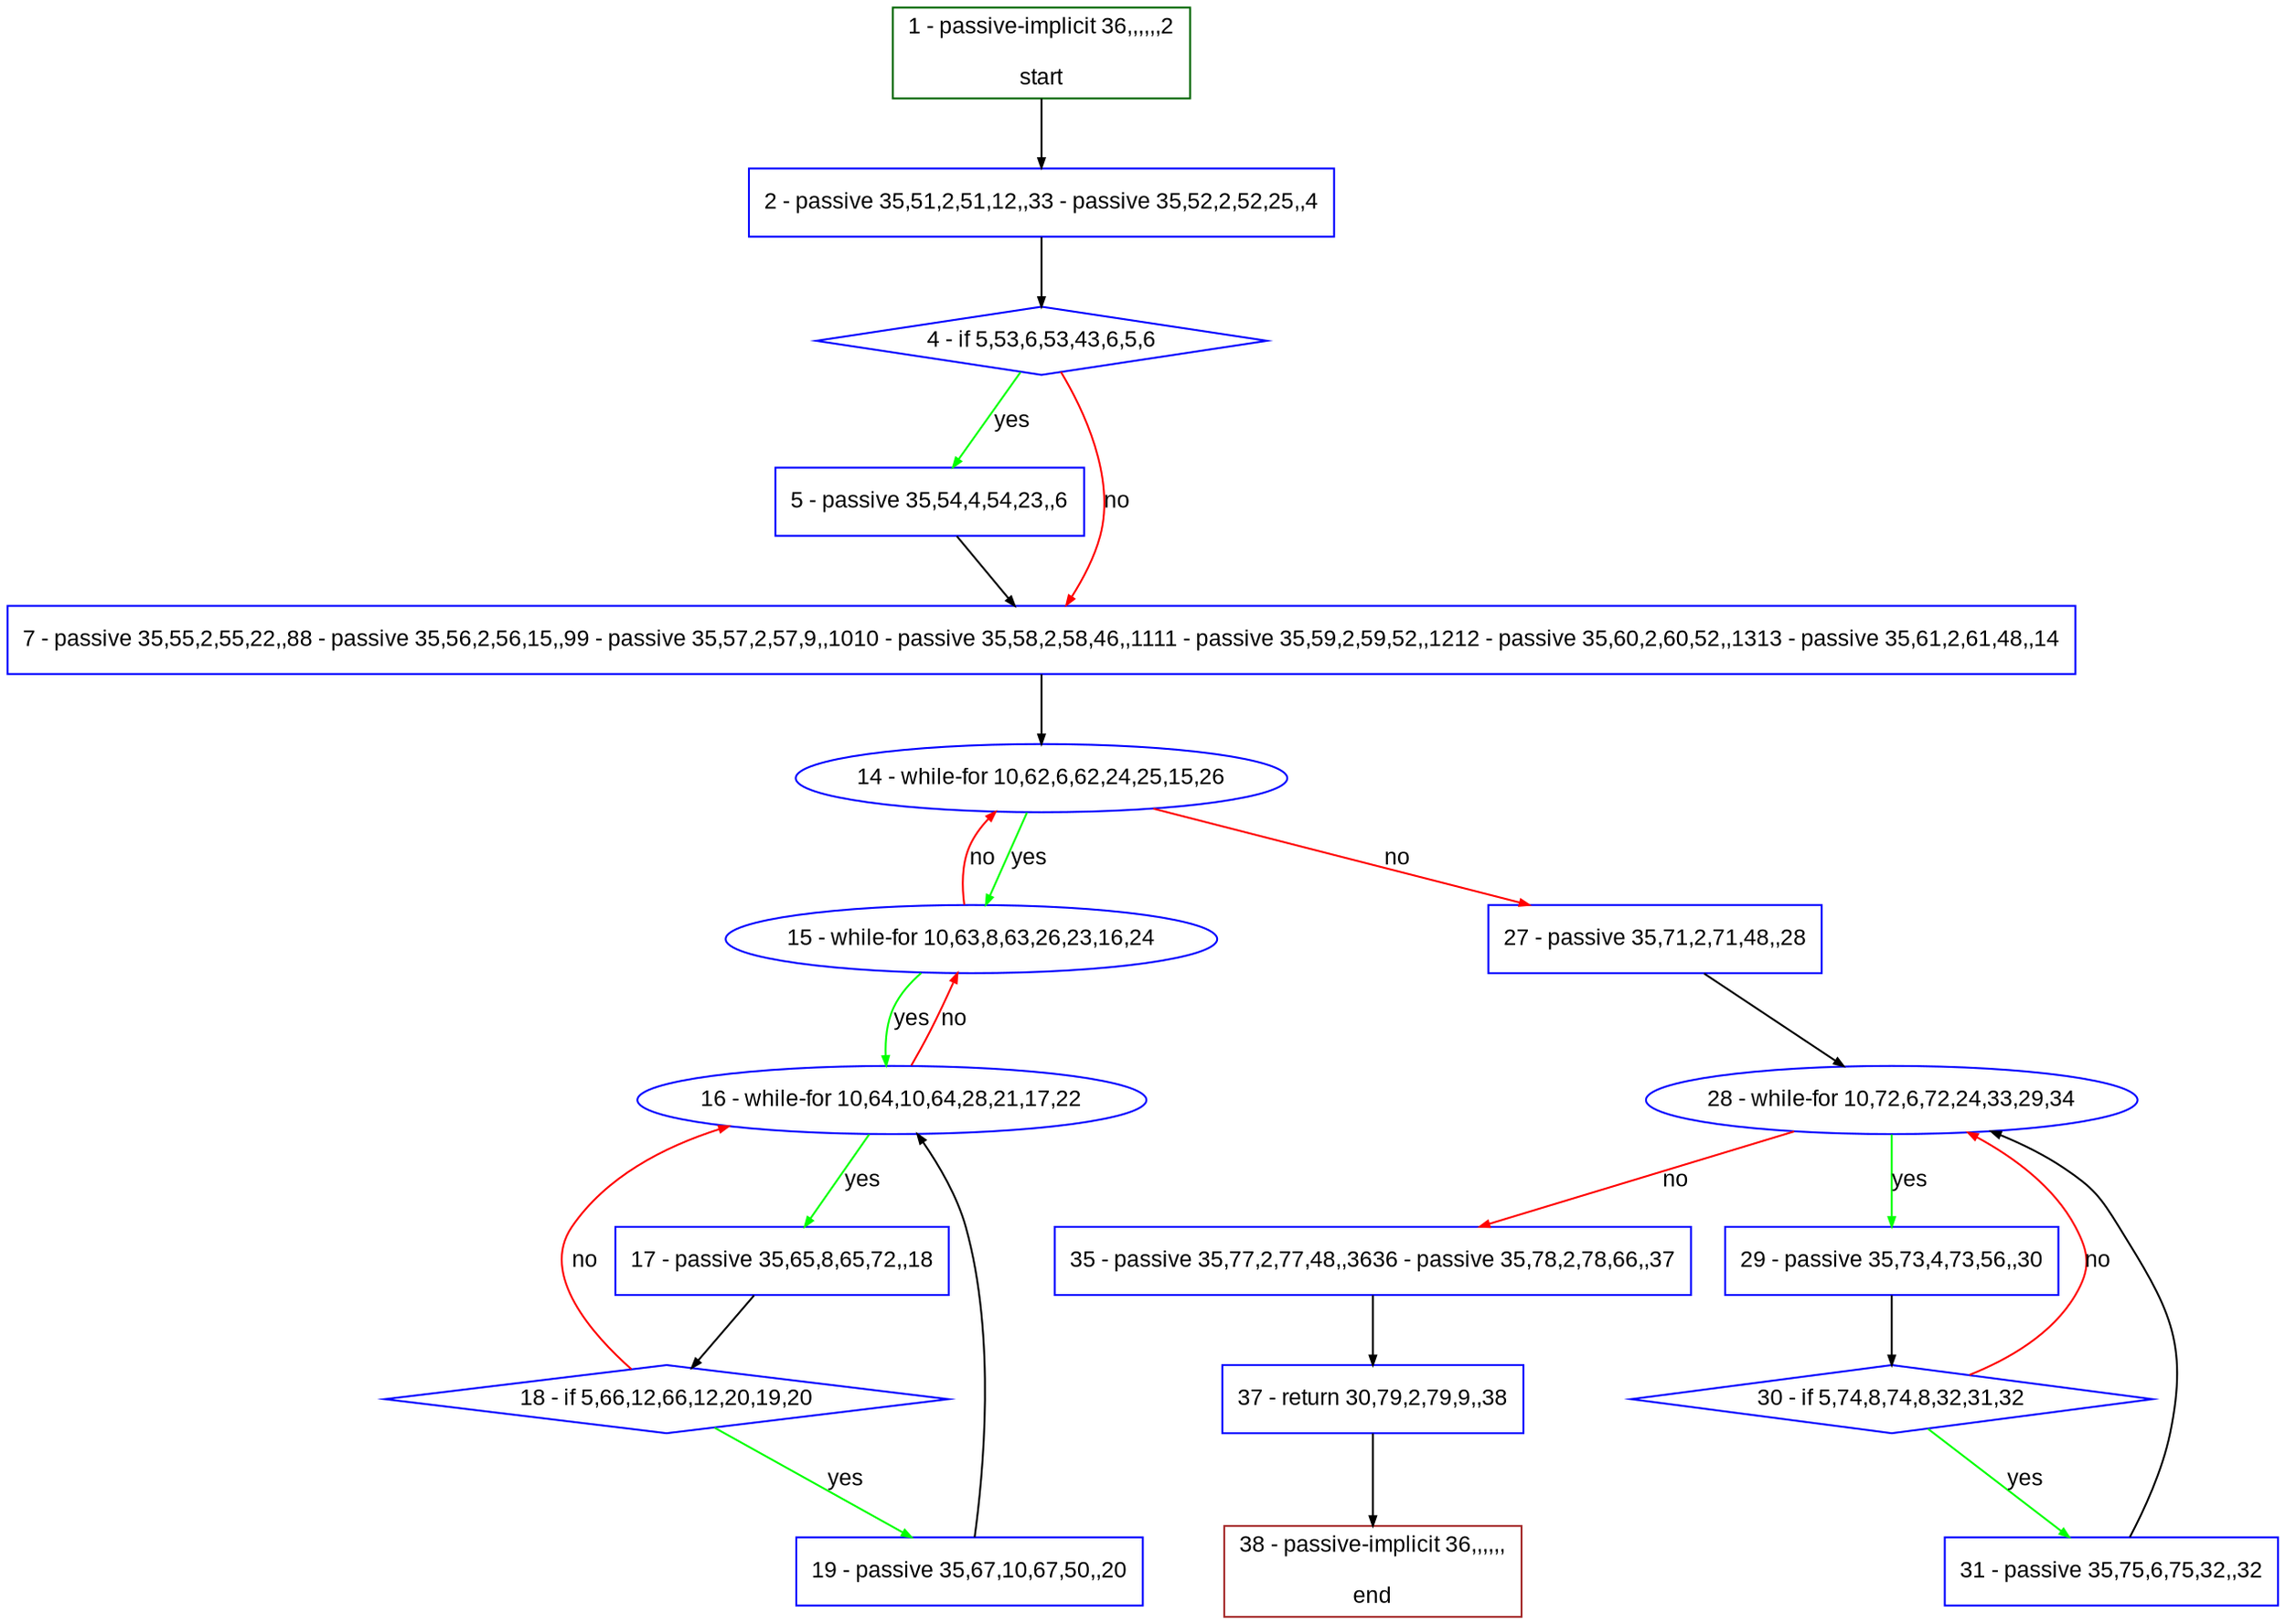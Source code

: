 digraph "" {
  graph [pack="true", label="", fontsize="12", packmode="clust", fontname="Arial", fillcolor="#FFFFCC", bgcolor="white", style="rounded,filled", compound="true"];
  node [node_initialized="no", label="", color="grey", fontsize="12", fillcolor="white", fontname="Arial", style="filled", shape="rectangle", compound="true", fixedsize="false"];
  edge [fontcolor="black", arrowhead="normal", arrowtail="none", arrowsize="0.5", ltail="", label="", color="black", fontsize="12", lhead="", fontname="Arial", dir="forward", compound="true"];
  __N1 [label="2 - passive 35,51,2,51,12,,33 - passive 35,52,2,52,25,,4", color="#0000ff", fillcolor="#ffffff", style="filled", shape="box"];
  __N2 [label="1 - passive-implicit 36,,,,,,2\n\nstart", color="#006400", fillcolor="#ffffff", style="filled", shape="box"];
  __N3 [label="4 - if 5,53,6,53,43,6,5,6", color="#0000ff", fillcolor="#ffffff", style="filled", shape="diamond"];
  __N4 [label="5 - passive 35,54,4,54,23,,6", color="#0000ff", fillcolor="#ffffff", style="filled", shape="box"];
  __N5 [label="7 - passive 35,55,2,55,22,,88 - passive 35,56,2,56,15,,99 - passive 35,57,2,57,9,,1010 - passive 35,58,2,58,46,,1111 - passive 35,59,2,59,52,,1212 - passive 35,60,2,60,52,,1313 - passive 35,61,2,61,48,,14", color="#0000ff", fillcolor="#ffffff", style="filled", shape="box"];
  __N6 [label="14 - while-for 10,62,6,62,24,25,15,26", color="#0000ff", fillcolor="#ffffff", style="filled", shape="oval"];
  __N7 [label="15 - while-for 10,63,8,63,26,23,16,24", color="#0000ff", fillcolor="#ffffff", style="filled", shape="oval"];
  __N8 [label="27 - passive 35,71,2,71,48,,28", color="#0000ff", fillcolor="#ffffff", style="filled", shape="box"];
  __N9 [label="16 - while-for 10,64,10,64,28,21,17,22", color="#0000ff", fillcolor="#ffffff", style="filled", shape="oval"];
  __N10 [label="17 - passive 35,65,8,65,72,,18", color="#0000ff", fillcolor="#ffffff", style="filled", shape="box"];
  __N11 [label="18 - if 5,66,12,66,12,20,19,20", color="#0000ff", fillcolor="#ffffff", style="filled", shape="diamond"];
  __N12 [label="19 - passive 35,67,10,67,50,,20", color="#0000ff", fillcolor="#ffffff", style="filled", shape="box"];
  __N13 [label="28 - while-for 10,72,6,72,24,33,29,34", color="#0000ff", fillcolor="#ffffff", style="filled", shape="oval"];
  __N14 [label="29 - passive 35,73,4,73,56,,30", color="#0000ff", fillcolor="#ffffff", style="filled", shape="box"];
  __N15 [label="35 - passive 35,77,2,77,48,,3636 - passive 35,78,2,78,66,,37", color="#0000ff", fillcolor="#ffffff", style="filled", shape="box"];
  __N16 [label="30 - if 5,74,8,74,8,32,31,32", color="#0000ff", fillcolor="#ffffff", style="filled", shape="diamond"];
  __N17 [label="31 - passive 35,75,6,75,32,,32", color="#0000ff", fillcolor="#ffffff", style="filled", shape="box"];
  __N18 [label="37 - return 30,79,2,79,9,,38", color="#0000ff", fillcolor="#ffffff", style="filled", shape="box"];
  __N19 [label="38 - passive-implicit 36,,,,,,\n\nend", color="#a52a2a", fillcolor="#ffffff", style="filled", shape="box"];
  __N2 -> __N1 [arrowhead="normal", arrowtail="none", color="#000000", label="", dir="forward"];
  __N1 -> __N3 [arrowhead="normal", arrowtail="none", color="#000000", label="", dir="forward"];
  __N3 -> __N4 [arrowhead="normal", arrowtail="none", color="#00ff00", label="yes", dir="forward"];
  __N3 -> __N5 [arrowhead="normal", arrowtail="none", color="#ff0000", label="no", dir="forward"];
  __N4 -> __N5 [arrowhead="normal", arrowtail="none", color="#000000", label="", dir="forward"];
  __N5 -> __N6 [arrowhead="normal", arrowtail="none", color="#000000", label="", dir="forward"];
  __N6 -> __N7 [arrowhead="normal", arrowtail="none", color="#00ff00", label="yes", dir="forward"];
  __N7 -> __N6 [arrowhead="normal", arrowtail="none", color="#ff0000", label="no", dir="forward"];
  __N6 -> __N8 [arrowhead="normal", arrowtail="none", color="#ff0000", label="no", dir="forward"];
  __N7 -> __N9 [arrowhead="normal", arrowtail="none", color="#00ff00", label="yes", dir="forward"];
  __N9 -> __N7 [arrowhead="normal", arrowtail="none", color="#ff0000", label="no", dir="forward"];
  __N9 -> __N10 [arrowhead="normal", arrowtail="none", color="#00ff00", label="yes", dir="forward"];
  __N10 -> __N11 [arrowhead="normal", arrowtail="none", color="#000000", label="", dir="forward"];
  __N11 -> __N9 [arrowhead="normal", arrowtail="none", color="#ff0000", label="no", dir="forward"];
  __N11 -> __N12 [arrowhead="normal", arrowtail="none", color="#00ff00", label="yes", dir="forward"];
  __N12 -> __N9 [arrowhead="normal", arrowtail="none", color="#000000", label="", dir="forward"];
  __N8 -> __N13 [arrowhead="normal", arrowtail="none", color="#000000", label="", dir="forward"];
  __N13 -> __N14 [arrowhead="normal", arrowtail="none", color="#00ff00", label="yes", dir="forward"];
  __N13 -> __N15 [arrowhead="normal", arrowtail="none", color="#ff0000", label="no", dir="forward"];
  __N14 -> __N16 [arrowhead="normal", arrowtail="none", color="#000000", label="", dir="forward"];
  __N16 -> __N13 [arrowhead="normal", arrowtail="none", color="#ff0000", label="no", dir="forward"];
  __N16 -> __N17 [arrowhead="normal", arrowtail="none", color="#00ff00", label="yes", dir="forward"];
  __N17 -> __N13 [arrowhead="normal", arrowtail="none", color="#000000", label="", dir="forward"];
  __N15 -> __N18 [arrowhead="normal", arrowtail="none", color="#000000", label="", dir="forward"];
  __N18 -> __N19 [arrowhead="normal", arrowtail="none", color="#000000", label="", dir="forward"];
}
